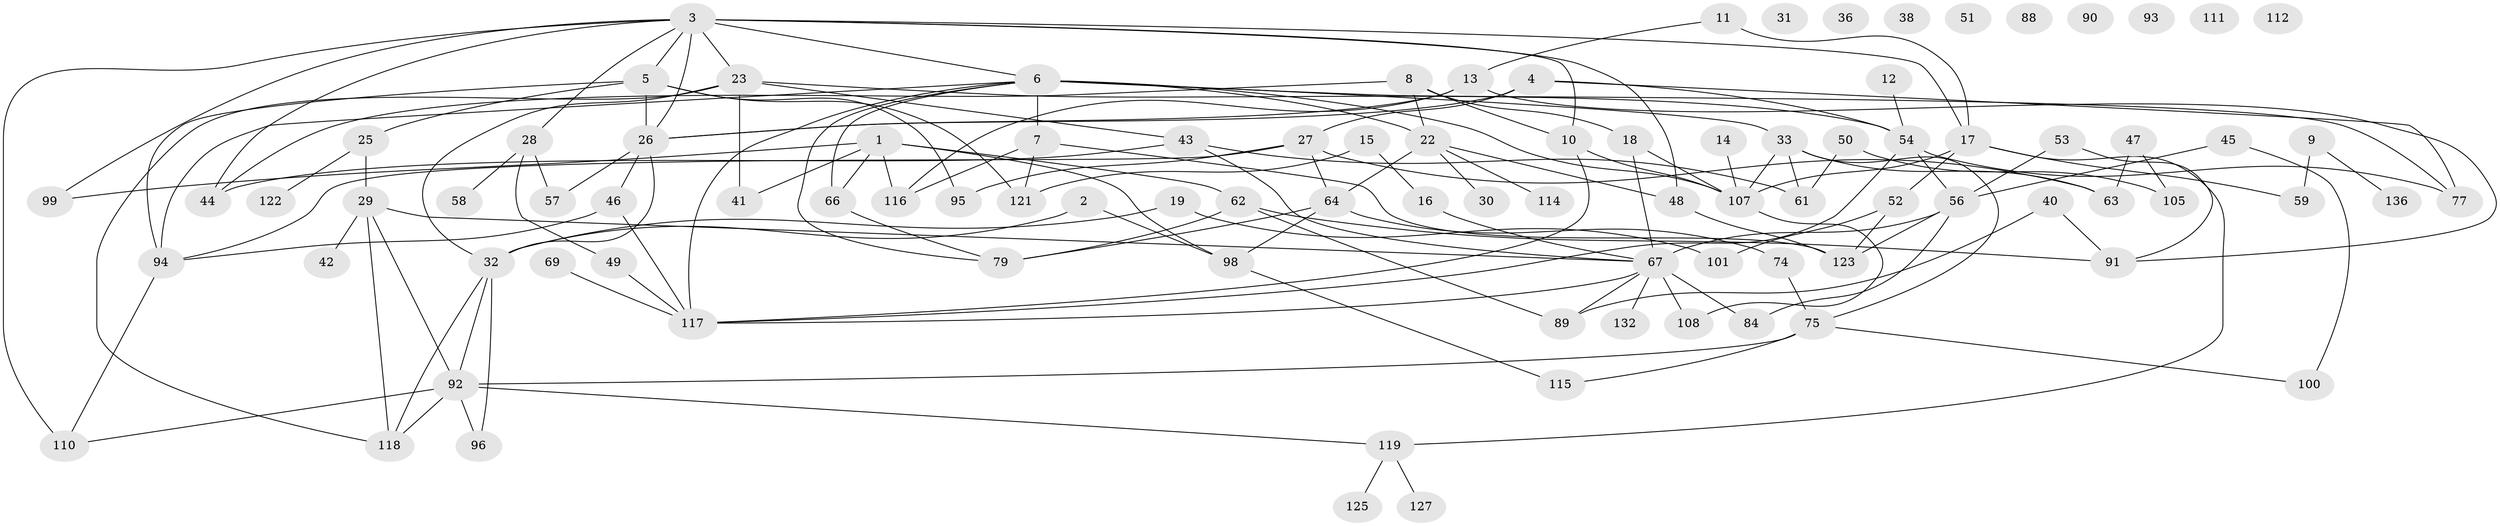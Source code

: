 // original degree distribution, {3: 0.2647058823529412, 2: 0.2426470588235294, 8: 0.007352941176470588, 5: 0.08823529411764706, 4: 0.15441176470588236, 1: 0.125, 0: 0.0661764705882353, 6: 0.029411764705882353, 7: 0.022058823529411766}
// Generated by graph-tools (version 1.1) at 2025/16/03/04/25 18:16:46]
// undirected, 95 vertices, 149 edges
graph export_dot {
graph [start="1"]
  node [color=gray90,style=filled];
  1 [super="+97+35"];
  2;
  3 [super="+24+60"];
  4 [super="+120"];
  5 [super="+34"];
  6 [super="+20+85+133"];
  7;
  8 [super="+68+128"];
  9;
  10 [super="+78"];
  11;
  12;
  13;
  14;
  15;
  16 [super="+21"];
  17 [super="+83+106"];
  18;
  19;
  22 [super="+65"];
  23 [super="+102+37"];
  25;
  26 [super="+81"];
  27 [super="+73"];
  28;
  29;
  30;
  31;
  32 [super="+86+55"];
  33 [super="+80"];
  36;
  38;
  40 [super="+126"];
  41;
  42;
  43 [super="+76"];
  44;
  45;
  46;
  47;
  48;
  49;
  50;
  51;
  52;
  53;
  54 [super="+113"];
  56 [super="+87"];
  57;
  58;
  59;
  61;
  62;
  63;
  64;
  66;
  67 [super="+71"];
  69;
  74;
  75 [super="+130"];
  77;
  79;
  84;
  88;
  89;
  90;
  91;
  92;
  93;
  94;
  95;
  96;
  98;
  99;
  100;
  101;
  105;
  107 [super="+109"];
  108;
  110 [super="+131"];
  111;
  112;
  114;
  115;
  116;
  117;
  118;
  119;
  121;
  122;
  123;
  125;
  127;
  132;
  136;
  1 -- 98;
  1 -- 66;
  1 -- 116;
  1 -- 41;
  1 -- 62;
  1 -- 99;
  2 -- 98;
  2 -- 32;
  3 -- 10;
  3 -- 28;
  3 -- 44;
  3 -- 48;
  3 -- 99;
  3 -- 6;
  3 -- 110;
  3 -- 17;
  3 -- 23;
  3 -- 5;
  3 -- 26;
  4 -- 77;
  4 -- 26;
  4 -- 54;
  4 -- 27;
  5 -- 25;
  5 -- 26 [weight=2];
  5 -- 121;
  5 -- 94;
  5 -- 95;
  6 -- 77;
  6 -- 22 [weight=2];
  6 -- 94;
  6 -- 7;
  6 -- 33;
  6 -- 66;
  6 -- 117;
  6 -- 107;
  6 -- 79;
  7 -- 116;
  7 -- 121;
  7 -- 123;
  8 -- 10;
  8 -- 18;
  8 -- 44;
  8 -- 22;
  9 -- 59;
  9 -- 136;
  10 -- 117;
  10 -- 107;
  11 -- 13;
  11 -- 17;
  12 -- 54;
  13 -- 26;
  13 -- 91;
  13 -- 116;
  14 -- 107;
  15 -- 121;
  15 -- 16;
  16 -- 67;
  17 -- 59;
  17 -- 119;
  17 -- 52;
  17 -- 107;
  18 -- 67;
  18 -- 107;
  19 -- 101;
  19 -- 32;
  22 -- 48;
  22 -- 64;
  22 -- 114;
  22 -- 30;
  23 -- 118;
  23 -- 41;
  23 -- 43;
  23 -- 32;
  23 -- 54;
  25 -- 29;
  25 -- 122;
  26 -- 32;
  26 -- 57;
  26 -- 46;
  27 -- 63;
  27 -- 64;
  27 -- 94;
  27 -- 95;
  28 -- 49;
  28 -- 57;
  28 -- 58;
  29 -- 42;
  29 -- 67;
  29 -- 92;
  29 -- 118;
  32 -- 92;
  32 -- 96;
  32 -- 118;
  33 -- 61;
  33 -- 75;
  33 -- 107;
  33 -- 63;
  40 -- 89;
  40 -- 91;
  43 -- 44;
  43 -- 61;
  43 -- 67;
  45 -- 56;
  45 -- 100;
  46 -- 94;
  46 -- 117;
  47 -- 63;
  47 -- 105;
  48 -- 123;
  49 -- 117;
  50 -- 61;
  50 -- 105;
  52 -- 101;
  52 -- 123;
  53 -- 91;
  53 -- 56;
  54 -- 77;
  54 -- 117;
  54 -- 56;
  56 -- 67;
  56 -- 84;
  56 -- 123;
  62 -- 79;
  62 -- 89;
  62 -- 91;
  64 -- 74;
  64 -- 79;
  64 -- 98;
  66 -- 79;
  67 -- 117;
  67 -- 84;
  67 -- 132;
  67 -- 89;
  67 -- 108;
  69 -- 117;
  74 -- 75 [weight=2];
  75 -- 92;
  75 -- 100;
  75 -- 115;
  92 -- 96;
  92 -- 110;
  92 -- 118;
  92 -- 119;
  94 -- 110;
  98 -- 115;
  107 -- 108;
  119 -- 125;
  119 -- 127;
}
